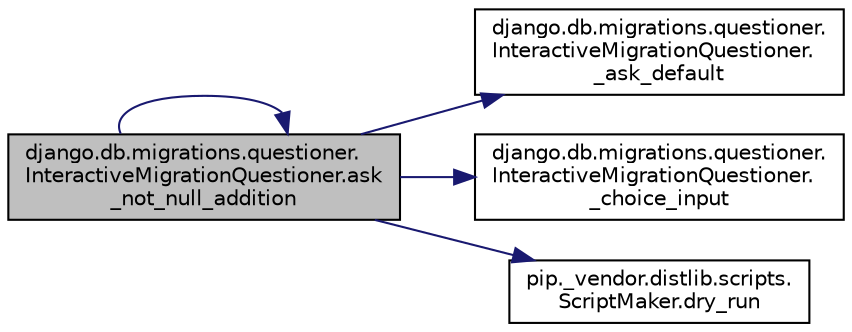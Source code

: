 digraph "django.db.migrations.questioner.InteractiveMigrationQuestioner.ask_not_null_addition"
{
 // LATEX_PDF_SIZE
  edge [fontname="Helvetica",fontsize="10",labelfontname="Helvetica",labelfontsize="10"];
  node [fontname="Helvetica",fontsize="10",shape=record];
  rankdir="LR";
  Node1 [label="django.db.migrations.questioner.\lInteractiveMigrationQuestioner.ask\l_not_null_addition",height=0.2,width=0.4,color="black", fillcolor="grey75", style="filled", fontcolor="black",tooltip=" "];
  Node1 -> Node2 [color="midnightblue",fontsize="10",style="solid",fontname="Helvetica"];
  Node2 [label="django.db.migrations.questioner.\lInteractiveMigrationQuestioner.\l_ask_default",height=0.2,width=0.4,color="black", fillcolor="white", style="filled",URL="$d3/d40/classdjango_1_1db_1_1migrations_1_1questioner_1_1_interactive_migration_questioner.html#aba33b8a6a96eb39d8f39407f378e200a",tooltip=" "];
  Node1 -> Node3 [color="midnightblue",fontsize="10",style="solid",fontname="Helvetica"];
  Node3 [label="django.db.migrations.questioner.\lInteractiveMigrationQuestioner.\l_choice_input",height=0.2,width=0.4,color="black", fillcolor="white", style="filled",URL="$d3/d40/classdjango_1_1db_1_1migrations_1_1questioner_1_1_interactive_migration_questioner.html#a01c4f190de07a1d8f782326c2282470c",tooltip=" "];
  Node1 -> Node1 [color="midnightblue",fontsize="10",style="solid",fontname="Helvetica"];
  Node1 -> Node4 [color="midnightblue",fontsize="10",style="solid",fontname="Helvetica"];
  Node4 [label="pip._vendor.distlib.scripts.\lScriptMaker.dry_run",height=0.2,width=0.4,color="black", fillcolor="white", style="filled",URL="$de/dcc/classpip_1_1__vendor_1_1distlib_1_1scripts_1_1_script_maker.html#ab788624a4b1688e66c95f02b42674a4f",tooltip=" "];
}
